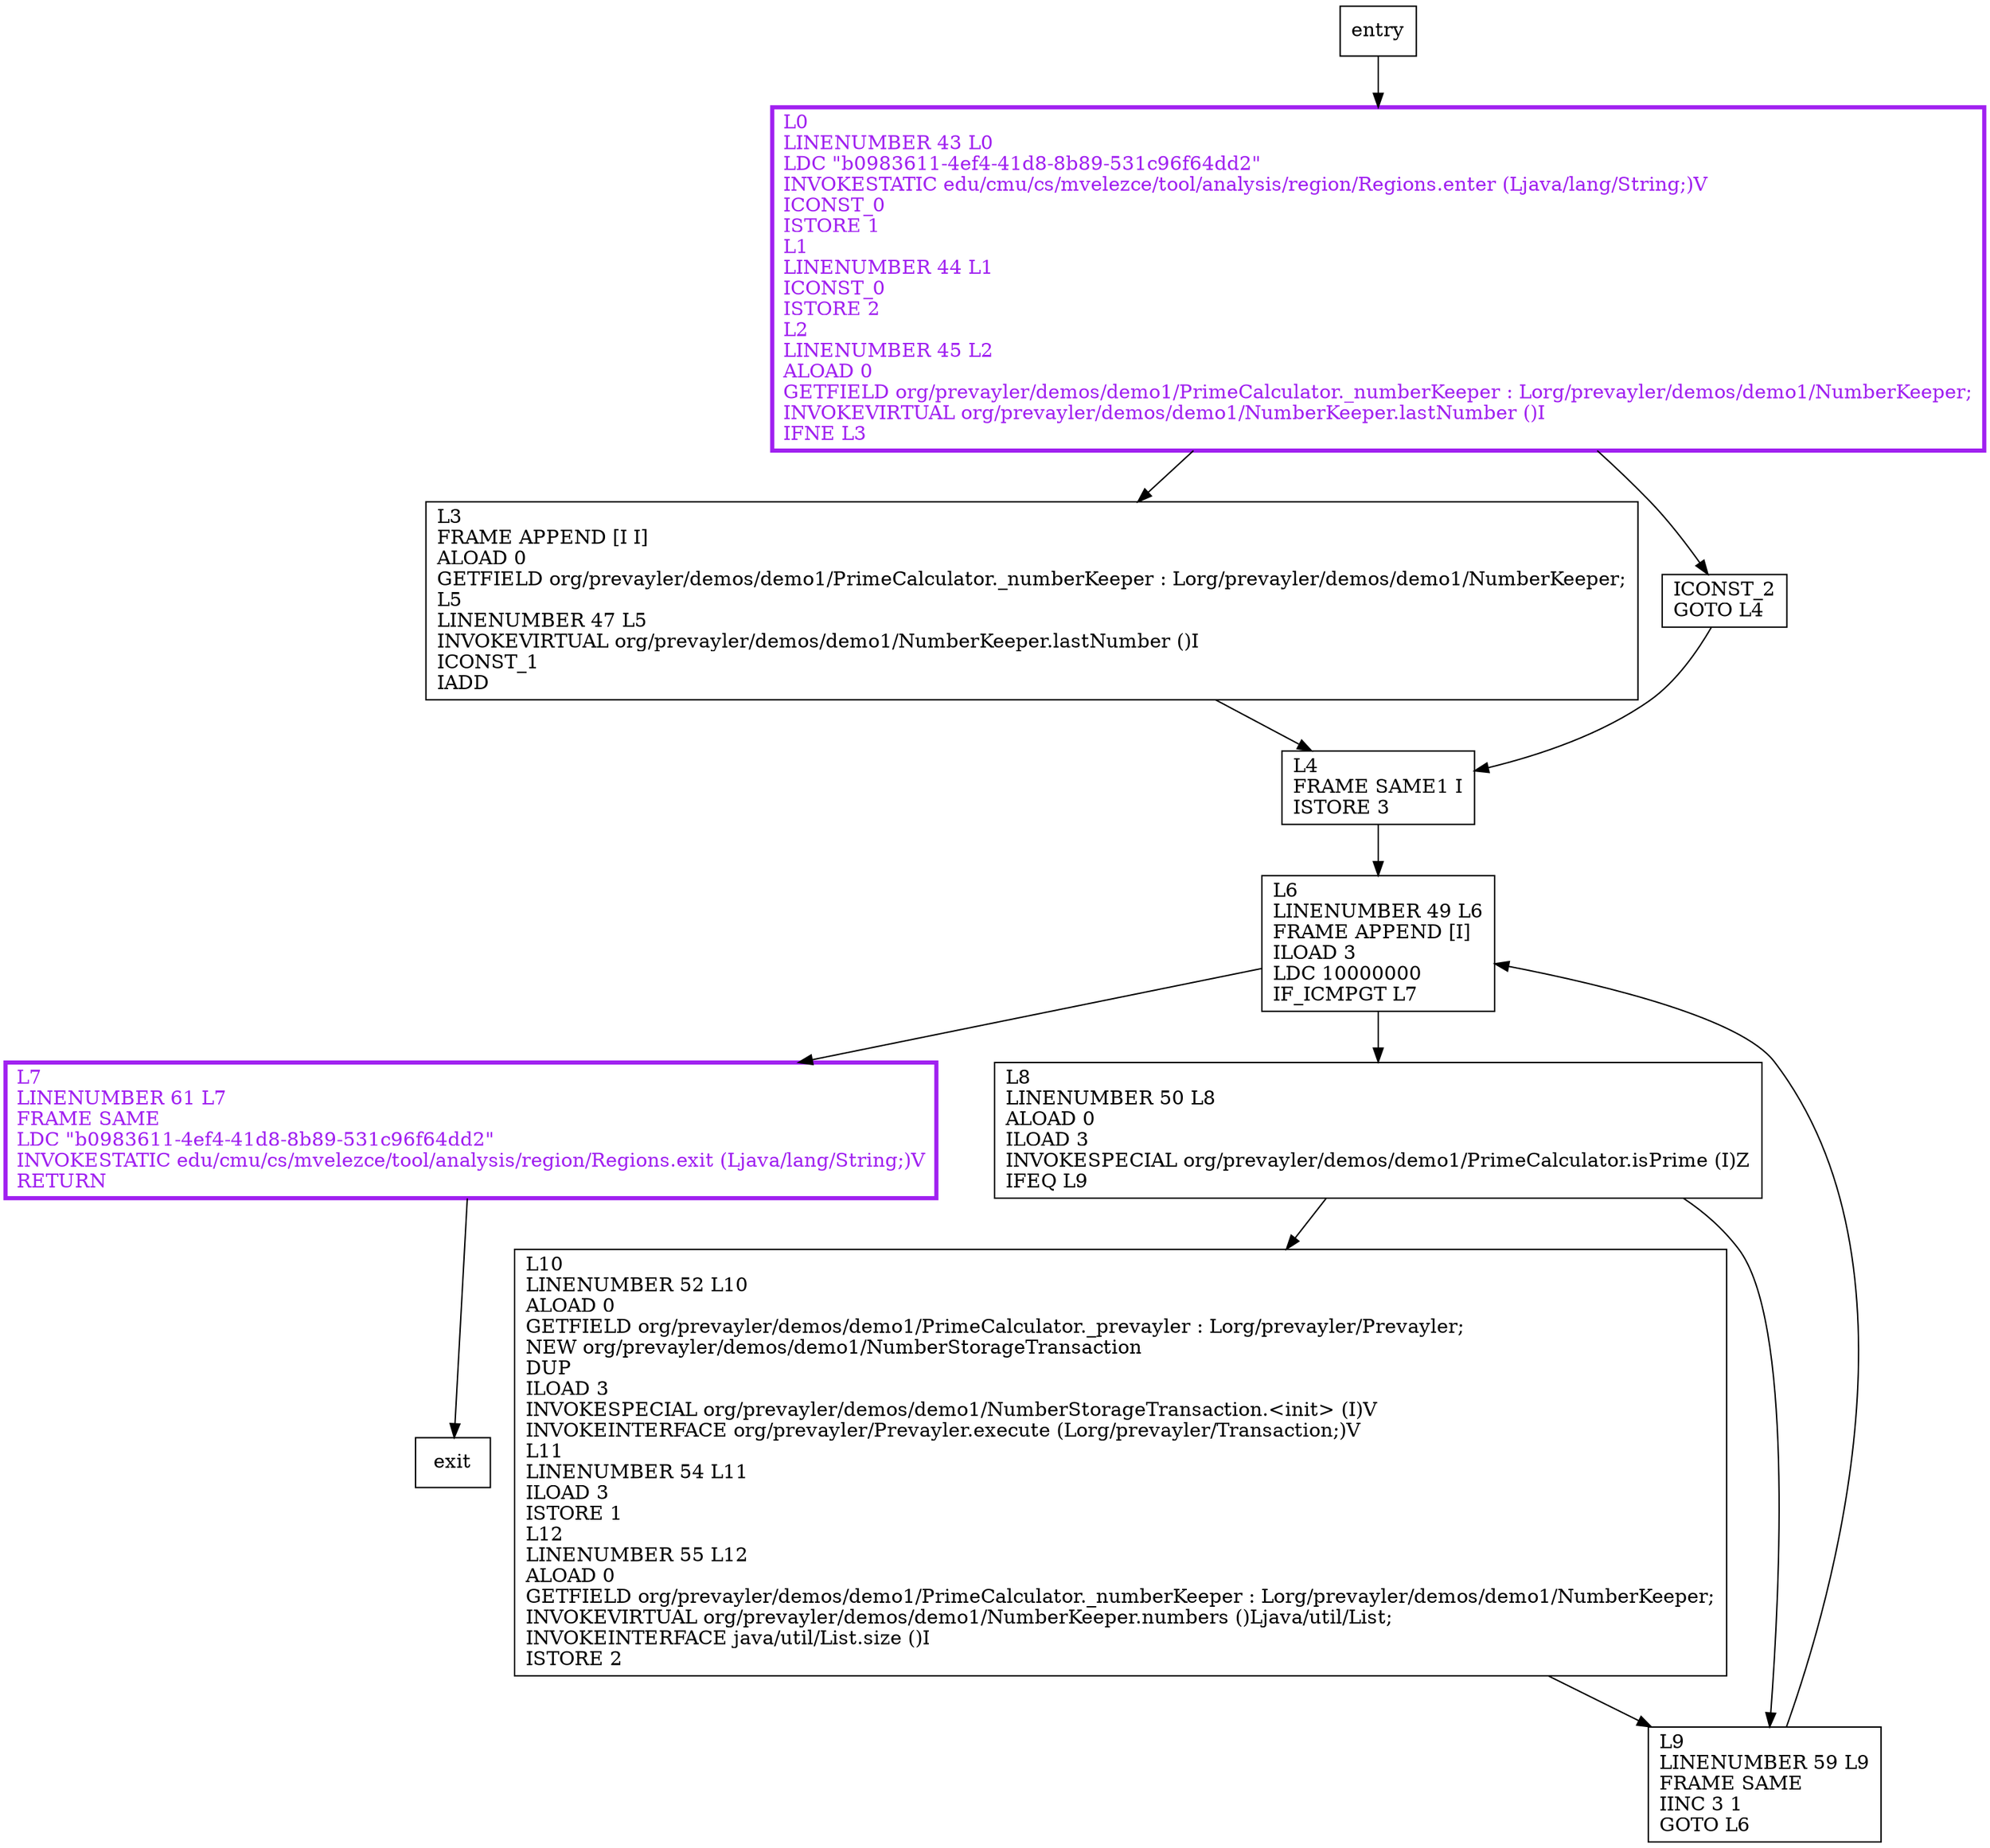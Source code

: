 digraph start1 {
node [shape=record];
1064920590 [label="L3\lFRAME APPEND [I I]\lALOAD 0\lGETFIELD org/prevayler/demos/demo1/PrimeCalculator._numberKeeper : Lorg/prevayler/demos/demo1/NumberKeeper;\lL5\lLINENUMBER 47 L5\lINVOKEVIRTUAL org/prevayler/demos/demo1/NumberKeeper.lastNumber ()I\lICONST_1\lIADD\l"];
600431253 [label="ICONST_2\lGOTO L4\l"];
1831829645 [label="L6\lLINENUMBER 49 L6\lFRAME APPEND [I]\lILOAD 3\lLDC 10000000\lIF_ICMPGT L7\l"];
2067147798 [label="L0\lLINENUMBER 43 L0\lLDC \"b0983611-4ef4-41d8-8b89-531c96f64dd2\"\lINVOKESTATIC edu/cmu/cs/mvelezce/tool/analysis/region/Regions.enter (Ljava/lang/String;)V\lICONST_0\lISTORE 1\lL1\lLINENUMBER 44 L1\lICONST_0\lISTORE 2\lL2\lLINENUMBER 45 L2\lALOAD 0\lGETFIELD org/prevayler/demos/demo1/PrimeCalculator._numberKeeper : Lorg/prevayler/demos/demo1/NumberKeeper;\lINVOKEVIRTUAL org/prevayler/demos/demo1/NumberKeeper.lastNumber ()I\lIFNE L3\l"];
1477770819 [label="L7\lLINENUMBER 61 L7\lFRAME SAME\lLDC \"b0983611-4ef4-41d8-8b89-531c96f64dd2\"\lINVOKESTATIC edu/cmu/cs/mvelezce/tool/analysis/region/Regions.exit (Ljava/lang/String;)V\lRETURN\l"];
310912664 [label="L4\lFRAME SAME1 I\lISTORE 3\l"];
305566318 [label="L10\lLINENUMBER 52 L10\lALOAD 0\lGETFIELD org/prevayler/demos/demo1/PrimeCalculator._prevayler : Lorg/prevayler/Prevayler;\lNEW org/prevayler/demos/demo1/NumberStorageTransaction\lDUP\lILOAD 3\lINVOKESPECIAL org/prevayler/demos/demo1/NumberStorageTransaction.\<init\> (I)V\lINVOKEINTERFACE org/prevayler/Prevayler.execute (Lorg/prevayler/Transaction;)V\lL11\lLINENUMBER 54 L11\lILOAD 3\lISTORE 1\lL12\lLINENUMBER 55 L12\lALOAD 0\lGETFIELD org/prevayler/demos/demo1/PrimeCalculator._numberKeeper : Lorg/prevayler/demos/demo1/NumberKeeper;\lINVOKEVIRTUAL org/prevayler/demos/demo1/NumberKeeper.numbers ()Ljava/util/List;\lINVOKEINTERFACE java/util/List.size ()I\lISTORE 2\l"];
740928089 [label="L8\lLINENUMBER 50 L8\lALOAD 0\lILOAD 3\lINVOKESPECIAL org/prevayler/demos/demo1/PrimeCalculator.isPrime (I)Z\lIFEQ L9\l"];
1096400955 [label="L9\lLINENUMBER 59 L9\lFRAME SAME\lIINC 3 1\lGOTO L6\l"];
entry;
exit;
1064920590 -> 310912664;
600431253 -> 310912664;
entry -> 2067147798;
1831829645 -> 1477770819;
1831829645 -> 740928089;
2067147798 -> 1064920590;
2067147798 -> 600431253;
1477770819 -> exit;
310912664 -> 1831829645;
305566318 -> 1096400955;
740928089 -> 305566318;
740928089 -> 1096400955;
1096400955 -> 1831829645;
2067147798[fontcolor="purple", penwidth=3, color="purple"];
1477770819[fontcolor="purple", penwidth=3, color="purple"];
}
